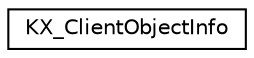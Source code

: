 digraph G
{
  edge [fontname="Helvetica",fontsize="10",labelfontname="Helvetica",labelfontsize="10"];
  node [fontname="Helvetica",fontsize="10",shape=record];
  rankdir=LR;
  Node1 [label="KX_ClientObjectInfo",height=0.2,width=0.4,color="black", fillcolor="white", style="filled",URL="$d3/d67/structKX__ClientObjectInfo.html"];
}
